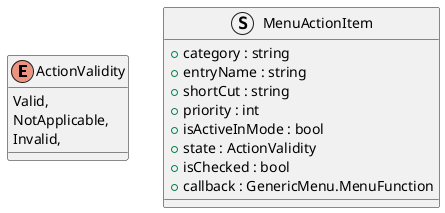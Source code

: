 @startuml
enum ActionValidity {
    Valid,
    NotApplicable,
    Invalid,
}
struct MenuActionItem {
    + category : string
    + entryName : string
    + shortCut : string
    + priority : int
    + isActiveInMode : bool
    + state : ActionValidity
    + isChecked : bool
    + callback : GenericMenu.MenuFunction
}
@enduml
